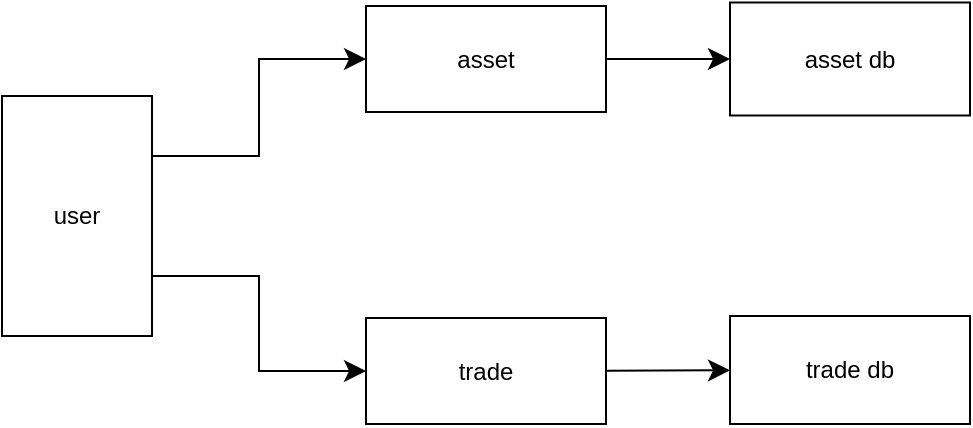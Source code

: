 <mxfile version="26.2.8">
  <diagram name="第 1 页" id="9PwF9Sp0ByUeXTIyBDPC">
    <mxGraphModel dx="939" dy="867" grid="0" gridSize="10" guides="1" tooltips="1" connect="1" arrows="1" fold="1" page="0" pageScale="1" pageWidth="827" pageHeight="1169" math="0" shadow="0">
      <root>
        <mxCell id="0" />
        <mxCell id="1" parent="0" />
        <mxCell id="IWdqiZ-6rEEW08CR87Xv-8" style="edgeStyle=none;curved=1;rounded=0;orthogonalLoop=1;jettySize=auto;html=1;fontSize=12;startSize=8;endSize=8;" parent="1" source="IWdqiZ-6rEEW08CR87Xv-1" edge="1" target="BHdzOEe1-1B_751CVuke-2">
          <mxGeometry relative="1" as="geometry">
            <mxPoint x="1" y="-40" as="targetPoint" />
          </mxGeometry>
        </mxCell>
        <mxCell id="IWdqiZ-6rEEW08CR87Xv-1" value="asset" style="whiteSpace=wrap;html=1;" parent="1" vertex="1">
          <mxGeometry x="-59" y="17" width="120" height="53" as="geometry" />
        </mxCell>
        <mxCell id="BHdzOEe1-1B_751CVuke-4" style="edgeStyle=none;curved=1;rounded=0;orthogonalLoop=1;jettySize=auto;html=1;fontSize=12;startSize=8;endSize=8;" edge="1" parent="1" source="IWdqiZ-6rEEW08CR87Xv-2" target="BHdzOEe1-1B_751CVuke-3">
          <mxGeometry relative="1" as="geometry" />
        </mxCell>
        <mxCell id="IWdqiZ-6rEEW08CR87Xv-2" value="trade" style="whiteSpace=wrap;html=1;" parent="1" vertex="1">
          <mxGeometry x="-59" y="173" width="120" height="53" as="geometry" />
        </mxCell>
        <mxCell id="IWdqiZ-6rEEW08CR87Xv-5" style="edgeStyle=elbowEdgeStyle;rounded=0;orthogonalLoop=1;jettySize=auto;html=1;fontSize=12;startSize=8;endSize=8;exitX=0.25;exitY=0;exitDx=0;exitDy=0;" parent="1" source="IWdqiZ-6rEEW08CR87Xv-4" target="IWdqiZ-6rEEW08CR87Xv-1" edge="1">
          <mxGeometry relative="1" as="geometry" />
        </mxCell>
        <mxCell id="IWdqiZ-6rEEW08CR87Xv-6" style="edgeStyle=orthogonalEdgeStyle;rounded=0;orthogonalLoop=1;jettySize=auto;html=1;entryX=0;entryY=0.5;entryDx=0;entryDy=0;fontSize=12;startSize=8;endSize=8;exitX=0.75;exitY=0;exitDx=0;exitDy=0;" parent="1" source="IWdqiZ-6rEEW08CR87Xv-4" target="IWdqiZ-6rEEW08CR87Xv-2" edge="1">
          <mxGeometry relative="1" as="geometry" />
        </mxCell>
        <mxCell id="IWdqiZ-6rEEW08CR87Xv-4" value="user" style="whiteSpace=wrap;html=1;direction=south;" parent="1" vertex="1">
          <mxGeometry x="-241" y="62" width="75" height="120" as="geometry" />
        </mxCell>
        <mxCell id="BHdzOEe1-1B_751CVuke-2" value="asset db" style="whiteSpace=wrap;html=1;" vertex="1" parent="1">
          <mxGeometry x="123" y="15.25" width="120" height="56.5" as="geometry" />
        </mxCell>
        <mxCell id="BHdzOEe1-1B_751CVuke-3" value="trade db" style="whiteSpace=wrap;html=1;" vertex="1" parent="1">
          <mxGeometry x="123" y="172" width="120" height="54" as="geometry" />
        </mxCell>
      </root>
    </mxGraphModel>
  </diagram>
</mxfile>
